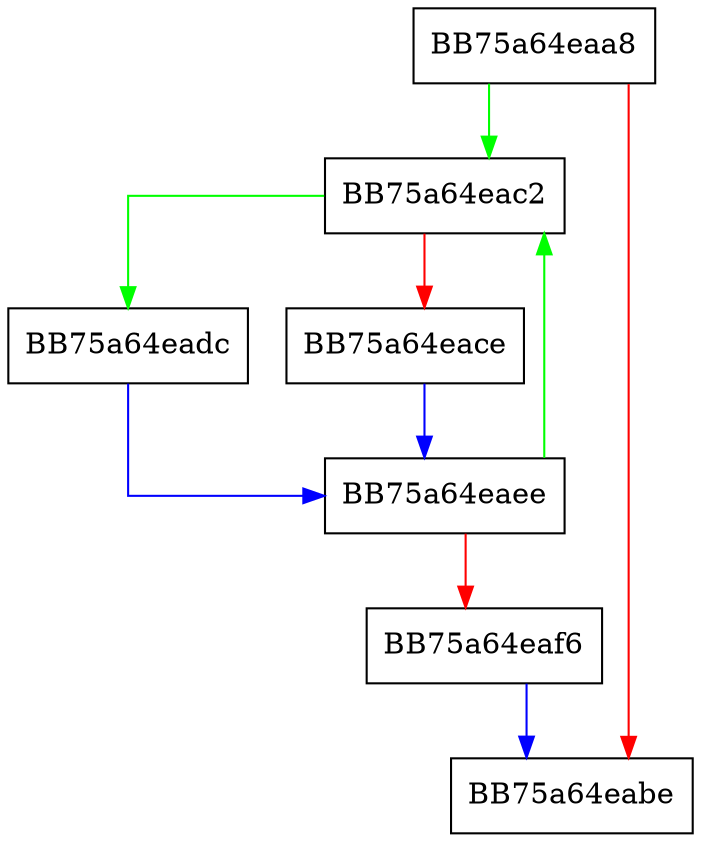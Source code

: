 digraph vtabDisconnectAll {
  node [shape="box"];
  graph [splines=ortho];
  BB75a64eaa8 -> BB75a64eac2 [color="green"];
  BB75a64eaa8 -> BB75a64eabe [color="red"];
  BB75a64eac2 -> BB75a64eadc [color="green"];
  BB75a64eac2 -> BB75a64eace [color="red"];
  BB75a64eace -> BB75a64eaee [color="blue"];
  BB75a64eadc -> BB75a64eaee [color="blue"];
  BB75a64eaee -> BB75a64eac2 [color="green"];
  BB75a64eaee -> BB75a64eaf6 [color="red"];
  BB75a64eaf6 -> BB75a64eabe [color="blue"];
}